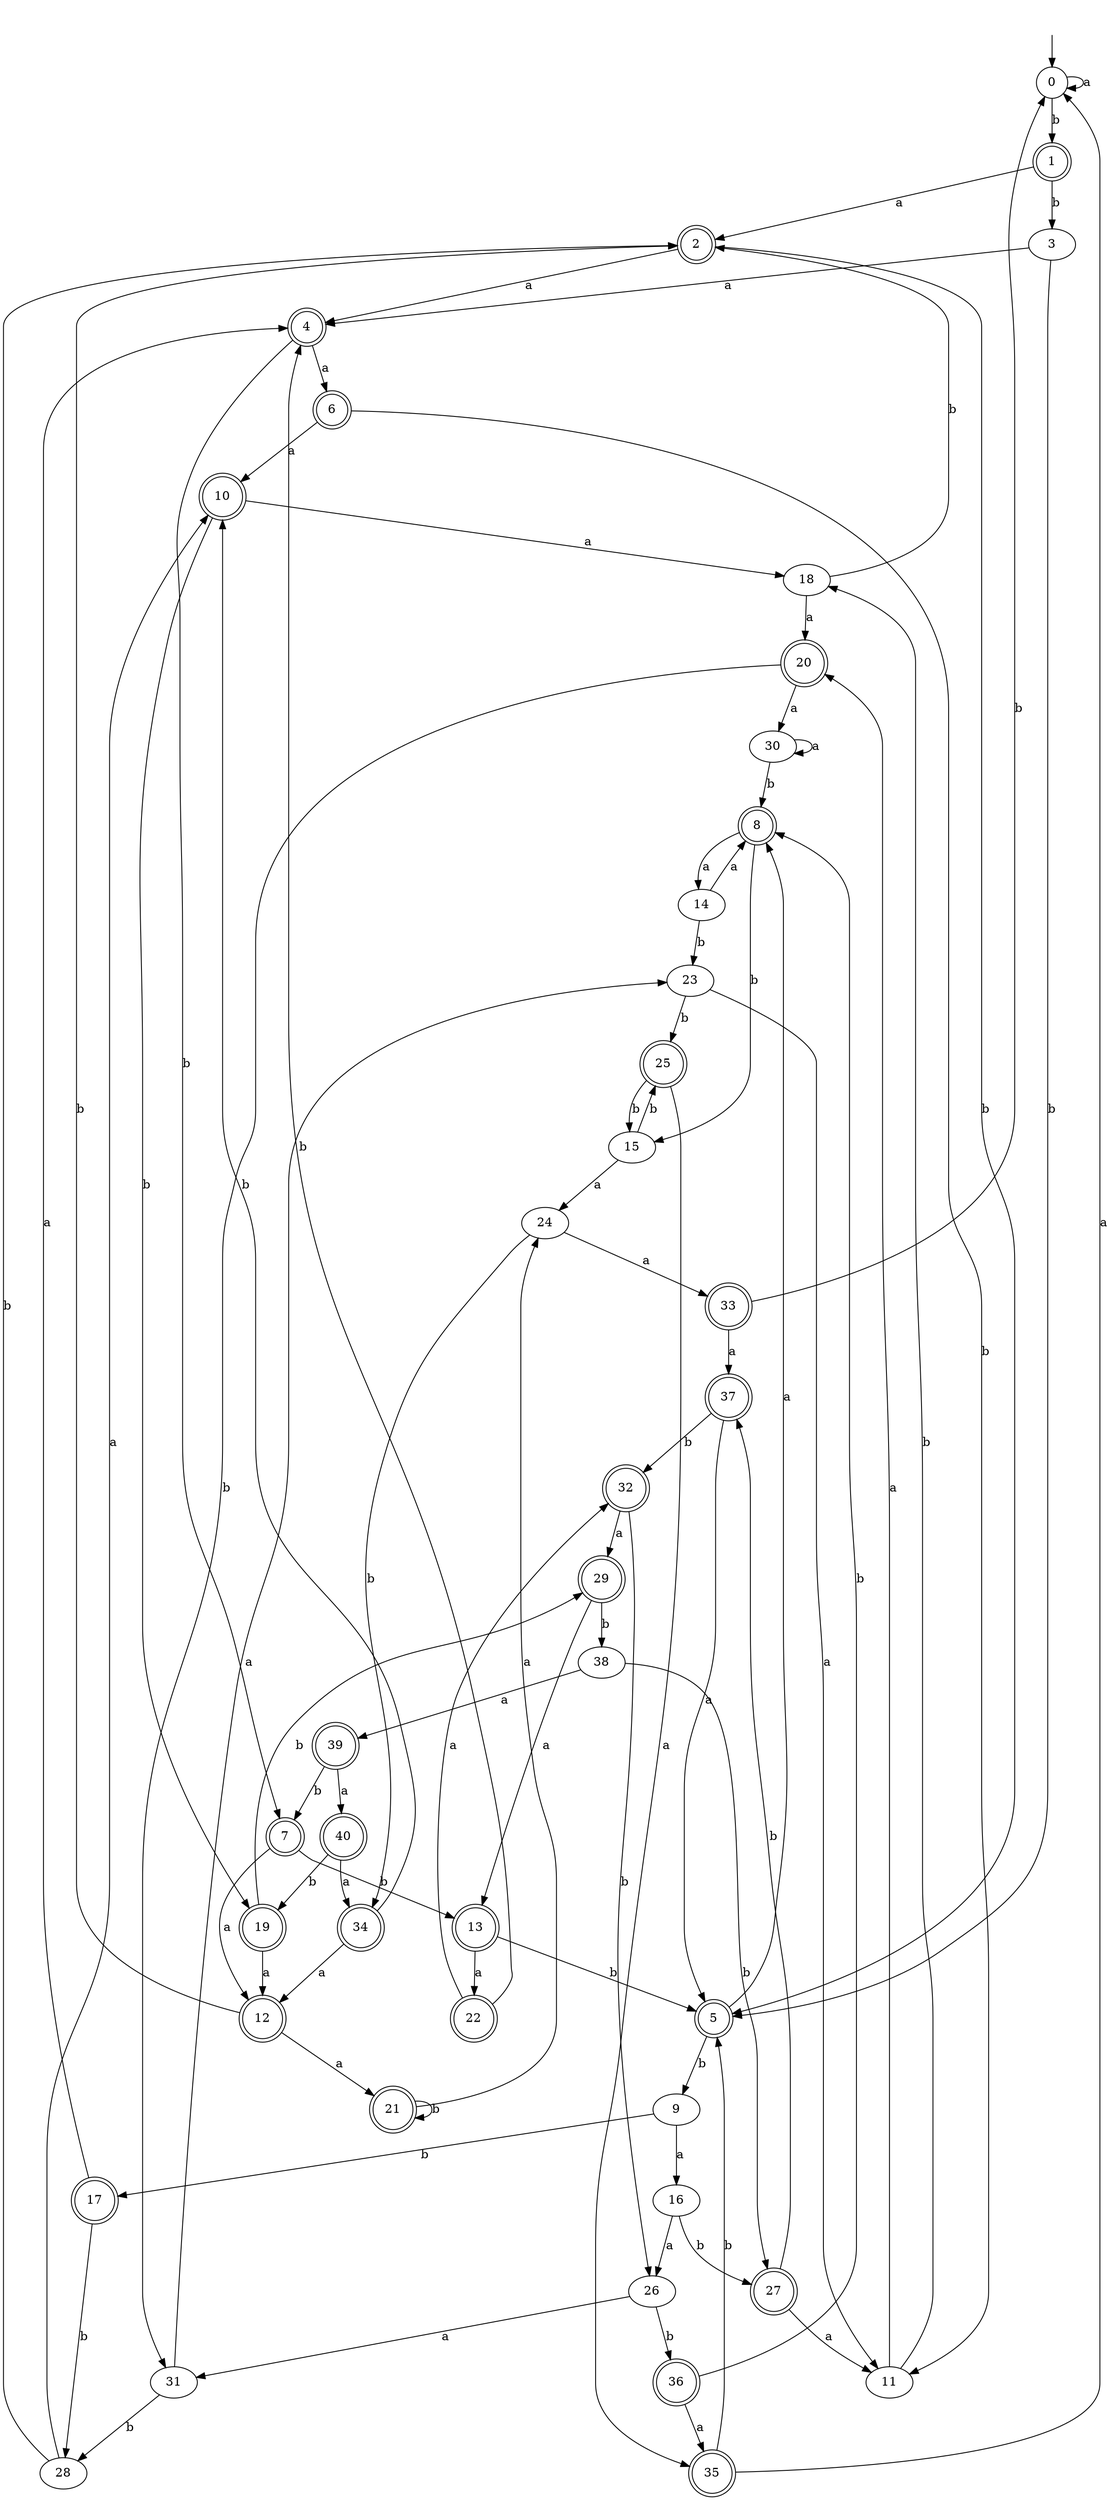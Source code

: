 digraph RandomDFA {
  __start0 [label="", shape=none];
  __start0 -> 0 [label=""];
  0 [shape=circle]
  0 -> 0 [label="a"]
  0 -> 1 [label="b"]
  1 [shape=doublecircle]
  1 -> 2 [label="a"]
  1 -> 3 [label="b"]
  2 [shape=doublecircle]
  2 -> 4 [label="a"]
  2 -> 5 [label="b"]
  3
  3 -> 4 [label="a"]
  3 -> 5 [label="b"]
  4 [shape=doublecircle]
  4 -> 6 [label="a"]
  4 -> 7 [label="b"]
  5 [shape=doublecircle]
  5 -> 8 [label="a"]
  5 -> 9 [label="b"]
  6 [shape=doublecircle]
  6 -> 10 [label="a"]
  6 -> 11 [label="b"]
  7 [shape=doublecircle]
  7 -> 12 [label="a"]
  7 -> 13 [label="b"]
  8 [shape=doublecircle]
  8 -> 14 [label="a"]
  8 -> 15 [label="b"]
  9
  9 -> 16 [label="a"]
  9 -> 17 [label="b"]
  10 [shape=doublecircle]
  10 -> 18 [label="a"]
  10 -> 19 [label="b"]
  11
  11 -> 20 [label="a"]
  11 -> 18 [label="b"]
  12 [shape=doublecircle]
  12 -> 21 [label="a"]
  12 -> 2 [label="b"]
  13 [shape=doublecircle]
  13 -> 22 [label="a"]
  13 -> 5 [label="b"]
  14
  14 -> 8 [label="a"]
  14 -> 23 [label="b"]
  15
  15 -> 24 [label="a"]
  15 -> 25 [label="b"]
  16
  16 -> 26 [label="a"]
  16 -> 27 [label="b"]
  17 [shape=doublecircle]
  17 -> 4 [label="a"]
  17 -> 28 [label="b"]
  18
  18 -> 20 [label="a"]
  18 -> 2 [label="b"]
  19 [shape=doublecircle]
  19 -> 12 [label="a"]
  19 -> 29 [label="b"]
  20 [shape=doublecircle]
  20 -> 30 [label="a"]
  20 -> 31 [label="b"]
  21 [shape=doublecircle]
  21 -> 24 [label="a"]
  21 -> 21 [label="b"]
  22 [shape=doublecircle]
  22 -> 32 [label="a"]
  22 -> 4 [label="b"]
  23
  23 -> 11 [label="a"]
  23 -> 25 [label="b"]
  24
  24 -> 33 [label="a"]
  24 -> 34 [label="b"]
  25 [shape=doublecircle]
  25 -> 35 [label="a"]
  25 -> 15 [label="b"]
  26
  26 -> 31 [label="a"]
  26 -> 36 [label="b"]
  27 [shape=doublecircle]
  27 -> 11 [label="a"]
  27 -> 37 [label="b"]
  28
  28 -> 10 [label="a"]
  28 -> 2 [label="b"]
  29 [shape=doublecircle]
  29 -> 13 [label="a"]
  29 -> 38 [label="b"]
  30
  30 -> 30 [label="a"]
  30 -> 8 [label="b"]
  31
  31 -> 23 [label="a"]
  31 -> 28 [label="b"]
  32 [shape=doublecircle]
  32 -> 29 [label="a"]
  32 -> 26 [label="b"]
  33 [shape=doublecircle]
  33 -> 37 [label="a"]
  33 -> 0 [label="b"]
  34 [shape=doublecircle]
  34 -> 12 [label="a"]
  34 -> 10 [label="b"]
  35 [shape=doublecircle]
  35 -> 0 [label="a"]
  35 -> 5 [label="b"]
  36 [shape=doublecircle]
  36 -> 35 [label="a"]
  36 -> 8 [label="b"]
  37 [shape=doublecircle]
  37 -> 5 [label="a"]
  37 -> 32 [label="b"]
  38
  38 -> 39 [label="a"]
  38 -> 27 [label="b"]
  39 [shape=doublecircle]
  39 -> 40 [label="a"]
  39 -> 7 [label="b"]
  40 [shape=doublecircle]
  40 -> 34 [label="a"]
  40 -> 19 [label="b"]
}
